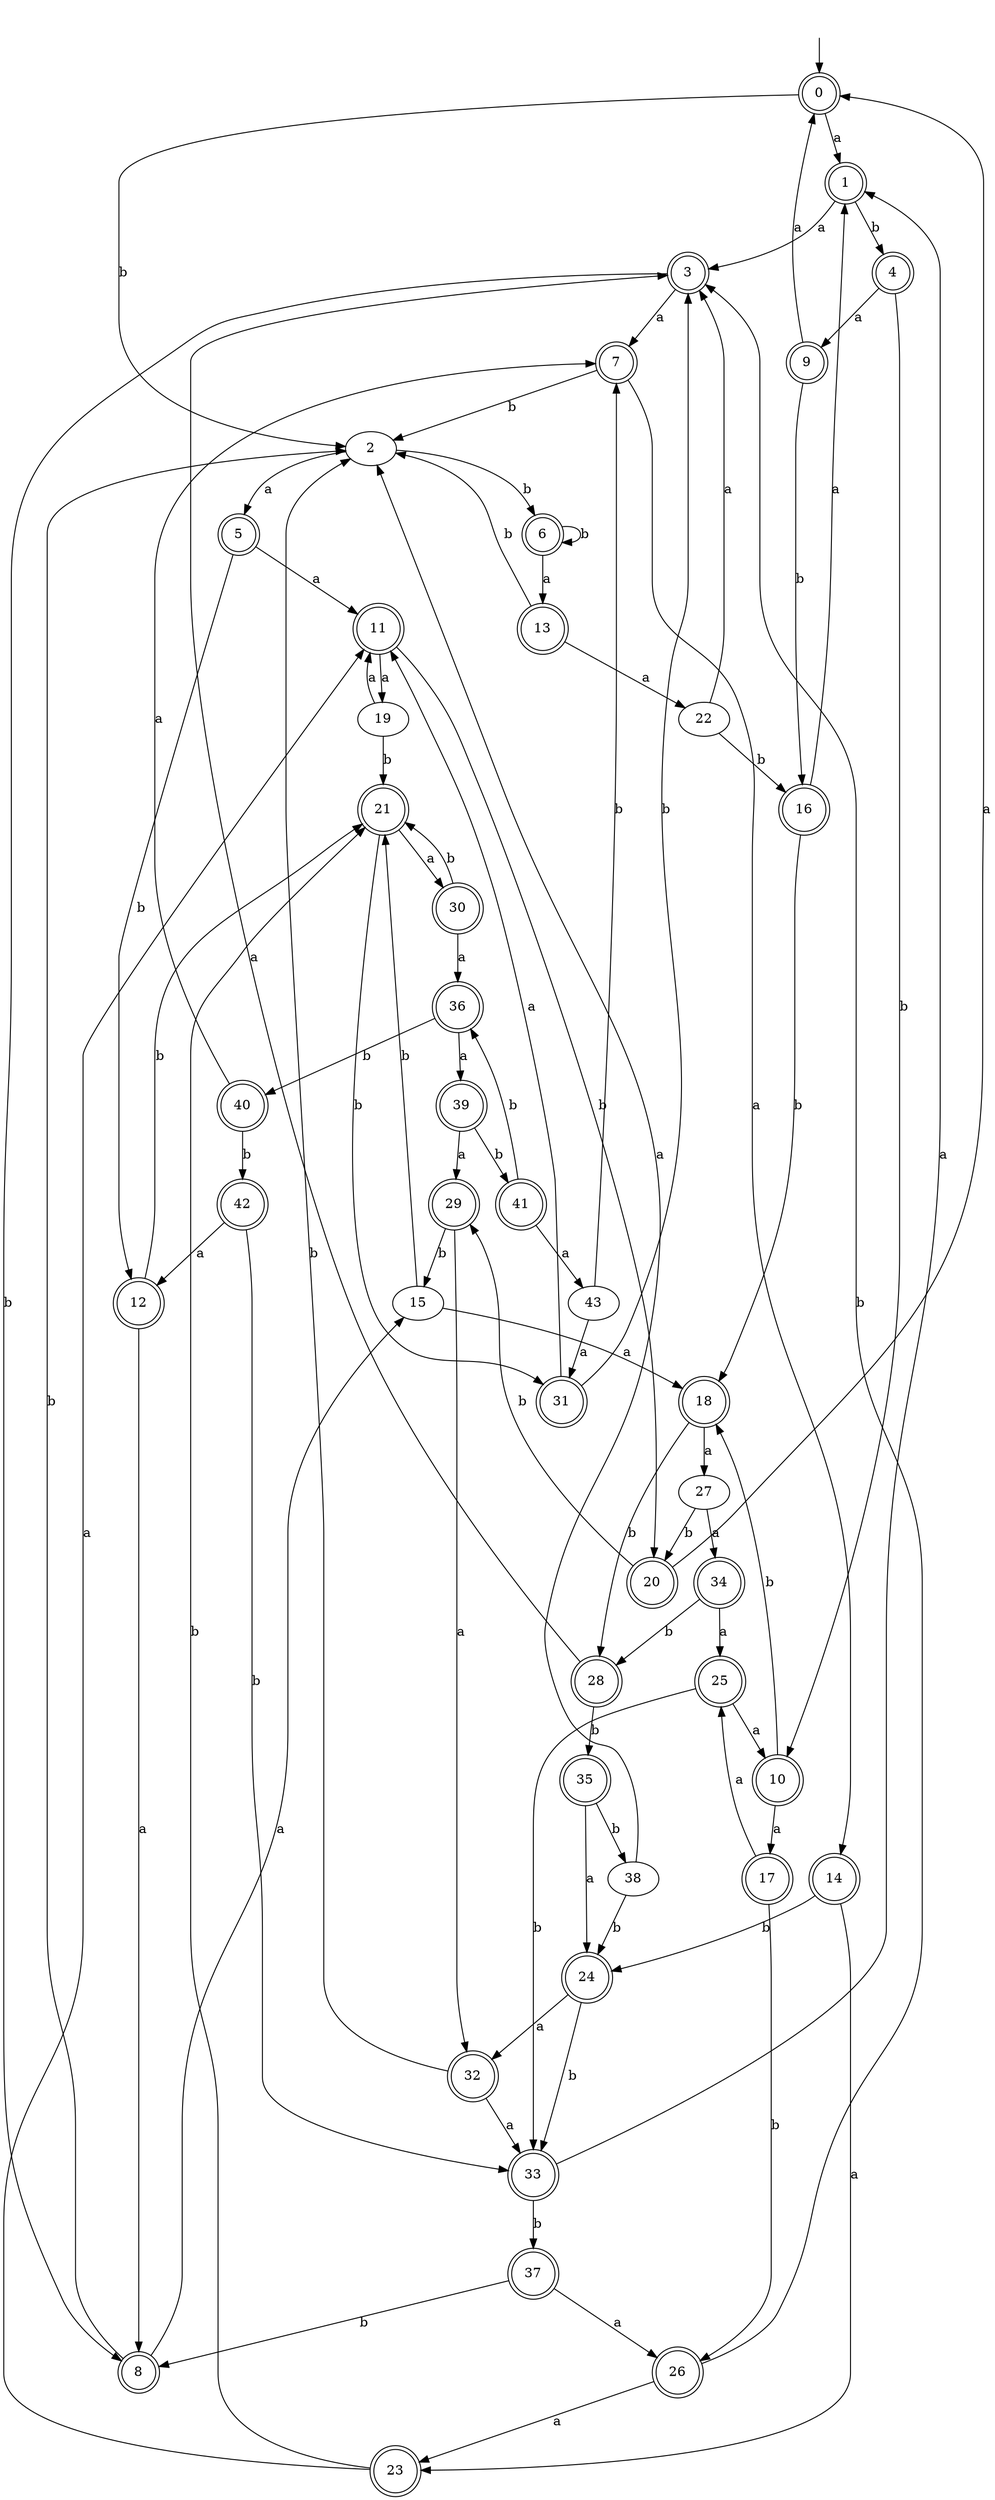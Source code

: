 digraph RandomDFA {
  __start0 [label="", shape=none];
  __start0 -> 0 [label=""];
  0 [shape=circle] [shape=doublecircle]
  0 -> 1 [label="a"]
  0 -> 2 [label="b"]
  1 [shape=doublecircle]
  1 -> 3 [label="a"]
  1 -> 4 [label="b"]
  2
  2 -> 5 [label="a"]
  2 -> 6 [label="b"]
  3 [shape=doublecircle]
  3 -> 7 [label="a"]
  3 -> 8 [label="b"]
  4 [shape=doublecircle]
  4 -> 9 [label="a"]
  4 -> 10 [label="b"]
  5 [shape=doublecircle]
  5 -> 11 [label="a"]
  5 -> 12 [label="b"]
  6 [shape=doublecircle]
  6 -> 13 [label="a"]
  6 -> 6 [label="b"]
  7 [shape=doublecircle]
  7 -> 14 [label="a"]
  7 -> 2 [label="b"]
  8 [shape=doublecircle]
  8 -> 15 [label="a"]
  8 -> 2 [label="b"]
  9 [shape=doublecircle]
  9 -> 0 [label="a"]
  9 -> 16 [label="b"]
  10 [shape=doublecircle]
  10 -> 17 [label="a"]
  10 -> 18 [label="b"]
  11 [shape=doublecircle]
  11 -> 19 [label="a"]
  11 -> 20 [label="b"]
  12 [shape=doublecircle]
  12 -> 8 [label="a"]
  12 -> 21 [label="b"]
  13 [shape=doublecircle]
  13 -> 22 [label="a"]
  13 -> 2 [label="b"]
  14 [shape=doublecircle]
  14 -> 23 [label="a"]
  14 -> 24 [label="b"]
  15
  15 -> 18 [label="a"]
  15 -> 21 [label="b"]
  16 [shape=doublecircle]
  16 -> 1 [label="a"]
  16 -> 18 [label="b"]
  17 [shape=doublecircle]
  17 -> 25 [label="a"]
  17 -> 26 [label="b"]
  18 [shape=doublecircle]
  18 -> 27 [label="a"]
  18 -> 28 [label="b"]
  19
  19 -> 11 [label="a"]
  19 -> 21 [label="b"]
  20 [shape=doublecircle]
  20 -> 0 [label="a"]
  20 -> 29 [label="b"]
  21 [shape=doublecircle]
  21 -> 30 [label="a"]
  21 -> 31 [label="b"]
  22
  22 -> 3 [label="a"]
  22 -> 16 [label="b"]
  23 [shape=doublecircle]
  23 -> 11 [label="a"]
  23 -> 21 [label="b"]
  24 [shape=doublecircle]
  24 -> 32 [label="a"]
  24 -> 33 [label="b"]
  25 [shape=doublecircle]
  25 -> 10 [label="a"]
  25 -> 33 [label="b"]
  26 [shape=doublecircle]
  26 -> 23 [label="a"]
  26 -> 3 [label="b"]
  27
  27 -> 34 [label="a"]
  27 -> 20 [label="b"]
  28 [shape=doublecircle]
  28 -> 3 [label="a"]
  28 -> 35 [label="b"]
  29 [shape=doublecircle]
  29 -> 32 [label="a"]
  29 -> 15 [label="b"]
  30 [shape=doublecircle]
  30 -> 36 [label="a"]
  30 -> 21 [label="b"]
  31 [shape=doublecircle]
  31 -> 11 [label="a"]
  31 -> 3 [label="b"]
  32 [shape=doublecircle]
  32 -> 33 [label="a"]
  32 -> 2 [label="b"]
  33 [shape=doublecircle]
  33 -> 1 [label="a"]
  33 -> 37 [label="b"]
  34 [shape=doublecircle]
  34 -> 25 [label="a"]
  34 -> 28 [label="b"]
  35 [shape=doublecircle]
  35 -> 24 [label="a"]
  35 -> 38 [label="b"]
  36 [shape=doublecircle]
  36 -> 39 [label="a"]
  36 -> 40 [label="b"]
  37 [shape=doublecircle]
  37 -> 26 [label="a"]
  37 -> 8 [label="b"]
  38
  38 -> 2 [label="a"]
  38 -> 24 [label="b"]
  39 [shape=doublecircle]
  39 -> 29 [label="a"]
  39 -> 41 [label="b"]
  40 [shape=doublecircle]
  40 -> 7 [label="a"]
  40 -> 42 [label="b"]
  41 [shape=doublecircle]
  41 -> 43 [label="a"]
  41 -> 36 [label="b"]
  42 [shape=doublecircle]
  42 -> 12 [label="a"]
  42 -> 33 [label="b"]
  43
  43 -> 31 [label="a"]
  43 -> 7 [label="b"]
}
